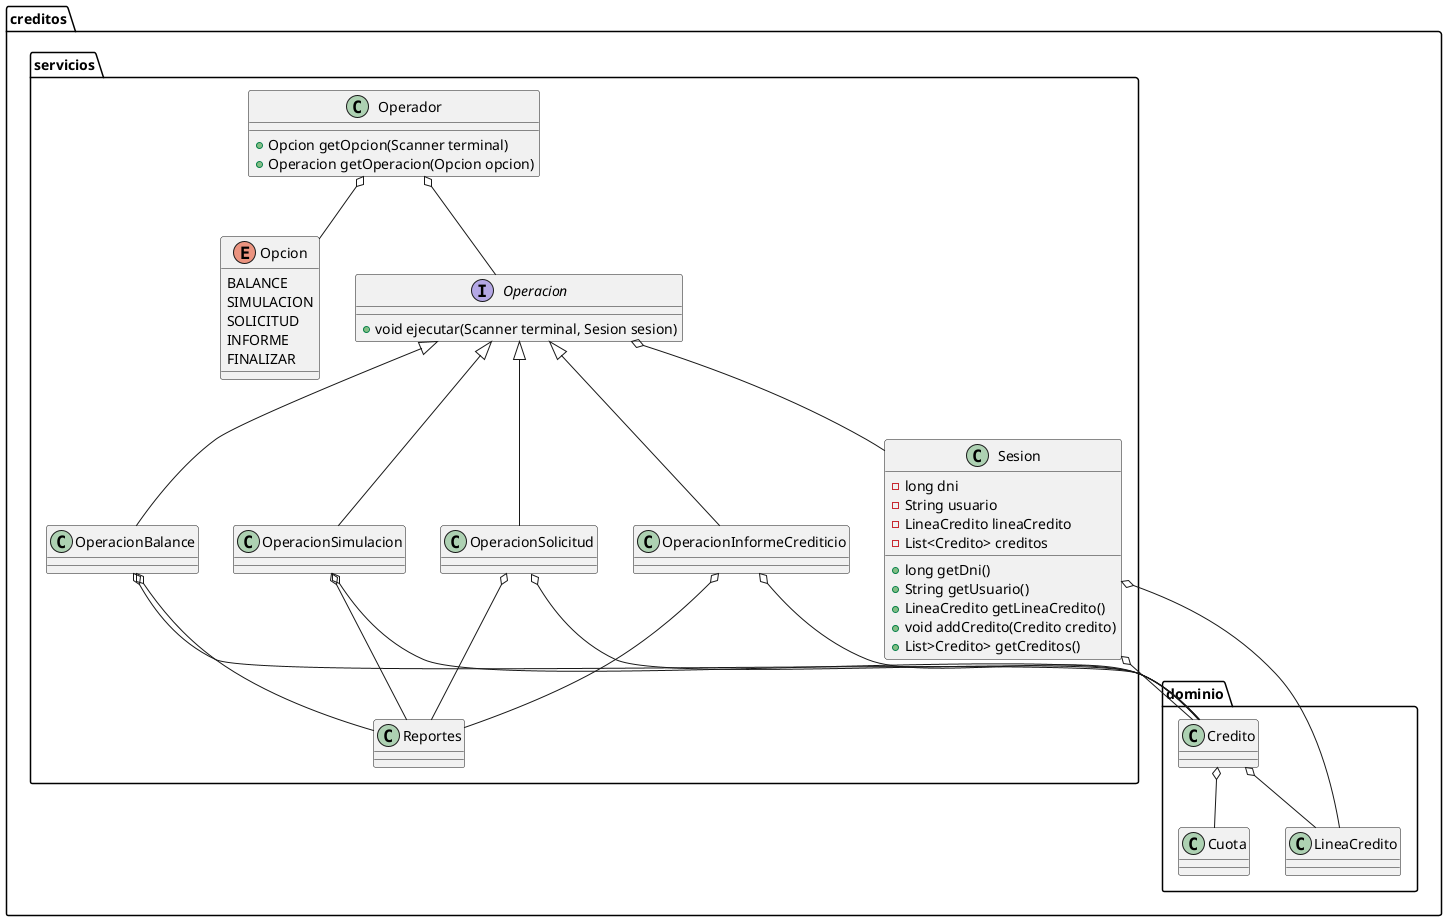 @startuml servicios
package creditos.dominio {
    Credito o-- LineaCredito
    Credito o-- Cuota
}
package creditos.servicios {
    class Operador {
        + Opcion getOpcion(Scanner terminal)
        + Operacion getOperacion(Opcion opcion)
    }
    enum Opcion {
        BALANCE
        SIMULACION
        SOLICITUD
        INFORME
        FINALIZAR
    }
    interface Operacion {
        + void ejecutar(Scanner terminal, Sesion sesion)
    }
    class Sesion {
        - long dni
        - String usuario
        - LineaCredito lineaCredito
        - List<Credito> creditos
        + long getDni()
        + String getUsuario()
        + LineaCredito getLineaCredito()
        + void addCredito(Credito credito)
        + List>Credito> getCreditos()
    }
    Operador o-- Opcion
    Operador o-- Operacion
    Operacion <|-- OperacionBalance
    OperacionBalance o-- Reportes
    OperacionBalance o-- Credito
    Operacion <|-- OperacionSimulacion
    OperacionSimulacion o-- Reportes
    OperacionSimulacion o-- Credito
    Operacion <|-- OperacionSolicitud
    OperacionSolicitud o-- Reportes
    OperacionSolicitud o-- Credito
    Operacion <|-- OperacionInformeCrediticio
    OperacionInformeCrediticio o-- Reportes
    OperacionInformeCrediticio o-- Credito
    Operacion o-- Sesion
    Sesion o-- Credito
    Sesion o-- LineaCredito
}
@enduml